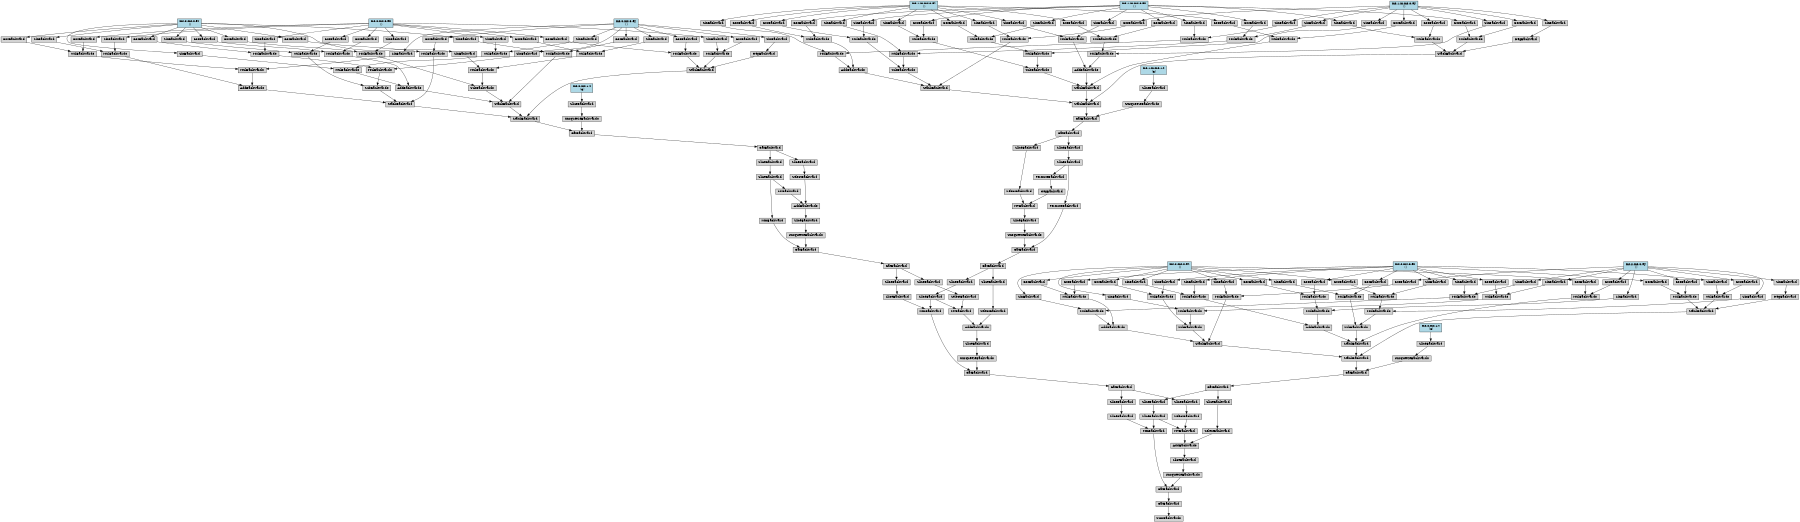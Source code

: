 digraph {
	graph [size="12,12"]
	node [align=left fontsize=12 height=0.2 ranksep=0.1 shape=box style=filled]
	140124954457424 [label=SumBackward0]
	140123129773976 -> 140124954457424
	140123129773976 [label=CatBackward]
	140124954265136 -> 140123129773976
	140124954265136 [label=CatBackward]
	140123129692112 -> 140124954265136
	140123129692112 [label=MmBackward]
	140124954213568 -> 140123129692112
	140124954213568 [label=SliceBackward]
	140124954213792 -> 140124954213568
	140124954213792 [label=SliceBackward]
	140124954213904 -> 140124954213792
	140124954213904 [label=CatBackward]
	140124954214072 -> 140124954213904
	140124954214072 [label=CatBackward]
	140124954214184 -> 140124954214072
	140124954214184 [label=StackBackward]
	140124954214352 -> 140124954214184
	140124954214352 [label=StackBackward]
	140124954403056 -> 140124954214352
	140124954403056 [label=MulBackward0]
	140124954403280 -> 140124954403056
	140124954403280 [label=CosBackward]
	140124954403448 -> 140124954403280
	140124954403448 [label="ms.2.ms.0.ey
 ()" fillcolor=lightblue]
	140124954403336 -> 140124954403056
	140124954403336 [label=CosBackward]
	140124954403504 -> 140124954403336
	140124954403504 [label="ms.2.ms.0.ez
 ()" fillcolor=lightblue]
	140124954403112 -> 140124954214352
	140124954403112 [label=SubBackward0]
	140124954403392 -> 140124954403112
	140124954403392 [label=MulBackward0]
	140124954403784 -> 140124954403392
	140124954403784 [label=MulBackward0]
	140124954403840 -> 140124954403784
	140124954403840 [label=CosBackward]
	140124954403504 -> 140124954403840
	140124954403896 -> 140124954403784
	140124954403896 [label=SinBackward]
	140124954404008 -> 140124954403896
	140124954404008 [label="ms.2.ms.0.ex
 ()" fillcolor=lightblue]
	140124954403728 -> 140124954403392
	140124954403728 [label=SinBackward]
	140124954403448 -> 140124954403728
	140124954403560 -> 140124954403112
	140124954403560 [label=MulBackward0]
	140124954403616 -> 140124954403560
	140124954403616 [label=CosBackward]
	140124954404008 -> 140124954403616
	140124954403952 -> 140124954403560
	140124954403952 [label=SinBackward]
	140124954403504 -> 140124954403952
	140124954403168 -> 140124954214352
	140124954403168 [label=AddBackward0]
	140124954403672 -> 140124954403168
	140124954403672 [label=MulBackward0]
	140124954404176 -> 140124954403672
	140124954404176 [label=SinBackward]
	140124954404008 -> 140124954404176
	140124954404232 -> 140124954403672
	140124954404232 [label=SinBackward]
	140124954403504 -> 140124954404232
	140124954404064 -> 140124954403168
	140124954404064 [label=MulBackward0]
	140124954404288 -> 140124954404064
	140124954404288 [label=MulBackward0]
	140124954404456 -> 140124954404288
	140124954404456 [label=CosBackward]
	140124954404008 -> 140124954404456
	140124954404512 -> 140124954404288
	140124954404512 [label=CosBackward]
	140124954403504 -> 140124954404512
	140124954404344 -> 140124954404064
	140124954404344 [label=SinBackward]
	140124954403448 -> 140124954404344
	140124954402888 -> 140124954214184
	140124954402888 [label=StackBackward]
	140124954403224 -> 140124954402888
	140124954403224 [label=MulBackward0]
	140124954404624 -> 140124954403224
	140124954404624 [label=CosBackward]
	140124954403448 -> 140124954404624
	140124954404680 -> 140124954403224
	140124954404680 [label=SinBackward]
	140124954403504 -> 140124954404680
	140124954404120 -> 140124954402888
	140124954404120 [label=AddBackward0]
	140124954404736 -> 140124954404120
	140124954404736 [label=MulBackward0]
	140124954404904 -> 140124954404736
	140124954404904 [label=CosBackward]
	140124954404008 -> 140124954404904
	140124954404960 -> 140124954404736
	140124954404960 [label=CosBackward]
	140124954403504 -> 140124954404960
	140124954404792 -> 140124954404120
	140124954404792 [label=MulBackward0]
	140124954405016 -> 140124954404792
	140124954405016 [label=MulBackward0]
	140124954405184 -> 140124954405016
	140124954405184 [label=SinBackward]
	140124954404008 -> 140124954405184
	140124954405240 -> 140124954405016
	140124954405240 [label=SinBackward]
	140124954403448 -> 140124954405240
	140124954405072 -> 140124954404792
	140124954405072 [label=SinBackward]
	140124954403504 -> 140124954405072
	140124954404400 -> 140124954402888
	140124954404400 [label=SubBackward0]
	140124954404848 -> 140124954404400
	140124954404848 [label=MulBackward0]
	140124954405352 -> 140124954404848
	140124954405352 [label=MulBackward0]
	140124954405520 -> 140124954405352
	140124954405520 [label=CosBackward]
	140124954404008 -> 140124954405520
	140124954405576 -> 140124954405352
	140124954405576 [label=SinBackward]
	140124954403448 -> 140124954405576
	140124954405408 -> 140124954404848
	140124954405408 [label=SinBackward]
	140124954403504 -> 140124954405408
	140124954405128 -> 140124954404400
	140124954405128 [label=MulBackward0]
	140124954405464 -> 140124954405128
	140124954405464 [label=CosBackward]
	140124954403504 -> 140124954405464
	140124954405632 -> 140124954405128
	140124954405632 [label=SinBackward]
	140124954404008 -> 140124954405632
	140124954402944 -> 140124954214184
	140124954402944 [label=StackBackward]
	140124954404568 -> 140124954402944
	140124954404568 [label=NegBackward]
	140124954405800 -> 140124954404568
	140124954405800 [label=SinBackward]
	140124954403448 -> 140124954405800
	140124954405296 -> 140124954402944
	140124954405296 [label=MulBackward0]
	140124954405856 -> 140124954405296
	140124954405856 [label=CosBackward]
	140124954403448 -> 140124954405856
	140124954405912 -> 140124954405296
	140124954405912 [label=SinBackward]
	140124954404008 -> 140124954405912
	140124954405688 -> 140124954402944
	140124954405688 [label=MulBackward0]
	140124954405968 -> 140124954405688
	140124954405968 [label=CosBackward]
	140124954404008 -> 140124954405968
	140124954406024 -> 140124954405688
	140124954406024 [label=CosBackward]
	140124954403448 -> 140124954406024
	140124954214240 -> 140124954214072
	140124954214240 [label=UnsqueezeBackward0]
	140124954403000 -> 140124954214240
	140124954403000 [label=SliceBackward]
	140124954406080 -> 140124954403000
	140124954406080 [label="ms.2.ms.1.t
 (3)" fillcolor=lightblue]
	140124954213680 -> 140123129692112
	140124954213680 [label=SliceBackward]
	140124954213736 -> 140124954213680
	140124954213736 [label=SliceBackward]
	140124954214128 -> 140124954213736
	140124954214128 [label=CatBackward]
	140124954405744 -> 140124954214128
	140124954405744 [label=CatBackward]
	140124954406192 -> 140124954405744
	140124954406192 [label=MmBackward]
	140124954406360 -> 140124954406192
	140124954406360 [label=SliceBackward]
	140124954406528 -> 140124954406360
	140124954406528 [label=SliceBackward]
	140124954406640 -> 140124954406528
	140124954406640 [label=CatBackward]
	140124954406752 -> 140124954406640
	140124954406752 [label=CatBackward]
	140124954406864 -> 140124954406752
	140124954406864 [label=PermuteBackward]
	140124954063032 -> 140124954406864
	140124954063032 [label=SliceBackward]
	140124954063144 -> 140124954063032
	140124954063144 [label=SliceBackward]
	140124954063256 -> 140124954063144
	140124954063256 [label=CatBackward]
	140124954063368 -> 140124954063256
	140124954063368 [label=CatBackward]
	140124954063480 -> 140124954063368
	140124954063480 [label=StackBackward]
	140124954063648 -> 140124954063480
	140124954063648 [label=StackBackward]
	140124954063872 -> 140124954063648
	140124954063872 [label=MulBackward0]
	140124954064096 -> 140124954063872
	140124954064096 [label=CosBackward]
	140124954064264 -> 140124954064096
	140124954064264 [label="ms.1.m.ms.0.ey
 ()" fillcolor=lightblue]
	140124954064152 -> 140124954063872
	140124954064152 [label=CosBackward]
	140124954064320 -> 140124954064152
	140124954064320 [label="ms.1.m.ms.0.ez
 ()" fillcolor=lightblue]
	140124954063928 -> 140124954063648
	140124954063928 [label=SubBackward0]
	140124954064208 -> 140124954063928
	140124954064208 [label=MulBackward0]
	140124954064488 -> 140124954064208
	140124954064488 [label=MulBackward0]
	140124954064656 -> 140124954064488
	140124954064656 [label=CosBackward]
	140124954064320 -> 140124954064656
	140124954064712 -> 140124954064488
	140124954064712 [label=SinBackward]
	140124954064824 -> 140124954064712
	140124954064824 [label="ms.1.m.ms.0.ex
 ()" fillcolor=lightblue]
	140124954064544 -> 140124954064208
	140124954064544 [label=SinBackward]
	140124954064264 -> 140124954064544
	140124954064376 -> 140124954063928
	140124954064376 [label=MulBackward0]
	140124954064600 -> 140124954064376
	140124954064600 [label=CosBackward]
	140124954064824 -> 140124954064600
	140124954064768 -> 140124954064376
	140124954064768 [label=SinBackward]
	140124954064320 -> 140124954064768
	140124954063984 -> 140124954063648
	140124954063984 [label=AddBackward0]
	140124954064432 -> 140124954063984
	140124954064432 [label=MulBackward0]
	140124954064992 -> 140124954064432
	140124954064992 [label=SinBackward]
	140124954064824 -> 140124954064992
	140124954065048 -> 140124954064432
	140124954065048 [label=SinBackward]
	140124954064320 -> 140124954065048
	140124954064880 -> 140124954063984
	140124954064880 [label=MulBackward0]
	140124954065104 -> 140124954064880
	140124954065104 [label=MulBackward0]
	140124954065272 -> 140124954065104
	140124954065272 [label=CosBackward]
	140124954064824 -> 140124954065272
	140124954065328 -> 140124954065104
	140124954065328 [label=CosBackward]
	140124954064320 -> 140124954065328
	140124954065160 -> 140124954064880
	140124954065160 [label=SinBackward]
	140124954064264 -> 140124954065160
	140124954063704 -> 140124954063480
	140124954063704 [label=StackBackward]
	140124954064040 -> 140124954063704
	140124954064040 [label=MulBackward0]
	140124954065440 -> 140124954064040
	140124954065440 [label=CosBackward]
	140124954064264 -> 140124954065440
	140124954065496 -> 140124954064040
	140124954065496 [label=SinBackward]
	140124954064320 -> 140124954065496
	140124954064936 -> 140124954063704
	140124954064936 [label=AddBackward0]
	140124954065552 -> 140124954064936
	140124954065552 [label=MulBackward0]
	140124954065720 -> 140124954065552
	140124954065720 [label=CosBackward]
	140124954064824 -> 140124954065720
	140124954065776 -> 140124954065552
	140124954065776 [label=CosBackward]
	140124954064320 -> 140124954065776
	140124954065608 -> 140124954064936
	140124954065608 [label=MulBackward0]
	140124954065832 -> 140124954065608
	140124954065832 [label=MulBackward0]
	140124954066000 -> 140124954065832
	140124954066000 [label=SinBackward]
	140124954064824 -> 140124954066000
	140124954066056 -> 140124954065832
	140124954066056 [label=SinBackward]
	140124954064264 -> 140124954066056
	140124954065888 -> 140124954065608
	140124954065888 [label=SinBackward]
	140124954064320 -> 140124954065888
	140124954065216 -> 140124954063704
	140124954065216 [label=SubBackward0]
	140124954065664 -> 140124954065216
	140124954065664 [label=MulBackward0]
	140124954066168 -> 140124954065664
	140124954066168 [label=MulBackward0]
	140124954066336 -> 140124954066168
	140124954066336 [label=CosBackward]
	140124954064824 -> 140124954066336
	140124954066392 -> 140124954066168
	140124954066392 [label=SinBackward]
	140124954064264 -> 140124954066392
	140124954066224 -> 140124954065664
	140124954066224 [label=SinBackward]
	140124954064320 -> 140124954066224
	140124954065944 -> 140124954065216
	140124954065944 [label=MulBackward0]
	140124954066280 -> 140124954065944
	140124954066280 [label=CosBackward]
	140124954064320 -> 140124954066280
	140124954066448 -> 140124954065944
	140124954066448 [label=SinBackward]
	140124954064824 -> 140124954066448
	140124954063760 -> 140124954063480
	140124954063760 [label=StackBackward]
	140124954065384 -> 140124954063760
	140124954065384 [label=NegBackward]
	140124954066616 -> 140124954065384
	140124954066616 [label=SinBackward]
	140124954064264 -> 140124954066616
	140124954066112 -> 140124954063760
	140124954066112 [label=MulBackward0]
	140124954066672 -> 140124954066112
	140124954066672 [label=CosBackward]
	140124954064264 -> 140124954066672
	140124954066728 -> 140124954066112
	140124954066728 [label=SinBackward]
	140124954064824 -> 140124954066728
	140124954066504 -> 140124954063760
	140124954066504 [label=MulBackward0]
	140124954066784 -> 140124954066504
	140124954066784 [label=CosBackward]
	140124954064824 -> 140124954066784
	140124954066840 -> 140124954066504
	140124954066840 [label=CosBackward]
	140124954064264 -> 140124954066840
	140124954063536 -> 140124954063368
	140124954063536 [label=UnsqueezeBackward0]
	140124954063816 -> 140124954063536
	140124954063816 [label=SliceBackward]
	140124954066896 -> 140124954063816
	140124954066896 [label="ms.1.m.ms.1.t
 (3)" fillcolor=lightblue]
	140124954062920 -> 140124954406752
	140124954062920 [label=UnsqueezeBackward0]
	140124954063088 -> 140124954062920
	140124954063088 [label=SliceBackward]
	140124954063312 -> 140124954063088
	140124954063312 [label=MvBackward]
	140124954063592 -> 140124954063312
	140124954063592 [label=NegBackward]
	140124954185856 -> 140124954063592
	140124954185856 [label=PermuteBackward]
	140124954063032 -> 140124954185856
	140124954066560 -> 140124954063312
	140124954066560 [label=SelectBackward]
	140124954185912 -> 140124954066560
	140124954185912 [label=SliceBackward]
	140124954063256 -> 140124954185912
	140124954406416 -> 140124954406192
	140124954406416 [label=SliceBackward]
	140124954406584 -> 140124954406416
	140124954406584 [label=SliceBackward]
	140124954406808 -> 140124954406584
	140124954406808 [label=CatBackward]
	140124954063200 -> 140124954406808
	140124954063200 [label=CatBackward]
	140124954185800 -> 140124954063200
	140124954185800 [label=MmBackward]
	140124954186080 -> 140124954185800
	140124954186080 [label=SliceBackward]
	140124954186192 -> 140124954186080
	140124954186192 [label=SliceBackward]
	140124954186304 -> 140124954186192
	140124954186304 [label=CatBackward]
	140124954186416 -> 140124954186304
	140124954186416 [label=CatBackward]
	140124954186528 -> 140124954186416
	140124954186528 [label=StackBackward]
	140124954186696 -> 140124954186528
	140124954186696 [label=StackBackward]
	140124954186920 -> 140124954186696
	140124954186920 [label=MulBackward0]
	140124954187144 -> 140124954186920
	140124954187144 [label=CosBackward]
	140124954187312 -> 140124954187144
	140124954187312 [label="ms.0.ms.0.ey
 ()" fillcolor=lightblue]
	140124954187200 -> 140124954186920
	140124954187200 [label=CosBackward]
	140124954187368 -> 140124954187200
	140124954187368 [label="ms.0.ms.0.ez
 ()" fillcolor=lightblue]
	140124954186976 -> 140124954186696
	140124954186976 [label=SubBackward0]
	140124954187256 -> 140124954186976
	140124954187256 [label=MulBackward0]
	140124954187536 -> 140124954187256
	140124954187536 [label=MulBackward0]
	140124954187704 -> 140124954187536
	140124954187704 [label=CosBackward]
	140124954187368 -> 140124954187704
	140124954187760 -> 140124954187536
	140124954187760 [label=SinBackward]
	140124954187872 -> 140124954187760
	140124954187872 [label="ms.0.ms.0.ex
 ()" fillcolor=lightblue]
	140124954187592 -> 140124954187256
	140124954187592 [label=SinBackward]
	140124954187312 -> 140124954187592
	140124954187424 -> 140124954186976
	140124954187424 [label=MulBackward0]
	140124954187648 -> 140124954187424
	140124954187648 [label=CosBackward]
	140124954187872 -> 140124954187648
	140124954187816 -> 140124954187424
	140124954187816 [label=SinBackward]
	140124954187368 -> 140124954187816
	140124954187032 -> 140124954186696
	140124954187032 [label=AddBackward0]
	140124954187480 -> 140124954187032
	140124954187480 [label=MulBackward0]
	140124954188040 -> 140124954187480
	140124954188040 [label=SinBackward]
	140124954187872 -> 140124954188040
	140124954188096 -> 140124954187480
	140124954188096 [label=SinBackward]
	140124954187368 -> 140124954188096
	140124954187928 -> 140124954187032
	140124954187928 [label=MulBackward0]
	140124954188152 -> 140124954187928
	140124954188152 [label=MulBackward0]
	140124954188320 -> 140124954188152
	140124954188320 [label=CosBackward]
	140124954187872 -> 140124954188320
	140124954188376 -> 140124954188152
	140124954188376 [label=CosBackward]
	140124954187368 -> 140124954188376
	140124954188208 -> 140124954187928
	140124954188208 [label=SinBackward]
	140124954187312 -> 140124954188208
	140124954186752 -> 140124954186528
	140124954186752 [label=StackBackward]
	140124954187088 -> 140124954186752
	140124954187088 [label=MulBackward0]
	140124954188488 -> 140124954187088
	140124954188488 [label=CosBackward]
	140124954187312 -> 140124954188488
	140124954188544 -> 140124954187088
	140124954188544 [label=SinBackward]
	140124954187368 -> 140124954188544
	140124954187984 -> 140124954186752
	140124954187984 [label=AddBackward0]
	140124954188600 -> 140124954187984
	140124954188600 [label=MulBackward0]
	140124954188768 -> 140124954188600
	140124954188768 [label=CosBackward]
	140124954187872 -> 140124954188768
	140124954188824 -> 140124954188600
	140124954188824 [label=CosBackward]
	140124954187368 -> 140124954188824
	140124954188656 -> 140124954187984
	140124954188656 [label=MulBackward0]
	140124954188880 -> 140124954188656
	140124954188880 [label=MulBackward0]
	140124954189048 -> 140124954188880
	140124954189048 [label=SinBackward]
	140124954187872 -> 140124954189048
	140124954189104 -> 140124954188880
	140124954189104 [label=SinBackward]
	140124954187312 -> 140124954189104
	140124954188936 -> 140124954188656
	140124954188936 [label=SinBackward]
	140124954187368 -> 140124954188936
	140124954188264 -> 140124954186752
	140124954188264 [label=SubBackward0]
	140124954188712 -> 140124954188264
	140124954188712 [label=MulBackward0]
	140124954189216 -> 140124954188712
	140124954189216 [label=MulBackward0]
	140124954189384 -> 140124954189216
	140124954189384 [label=CosBackward]
	140124954187872 -> 140124954189384
	140124954189440 -> 140124954189216
	140124954189440 [label=SinBackward]
	140124954187312 -> 140124954189440
	140124954189272 -> 140124954188712
	140124954189272 [label=SinBackward]
	140124954187368 -> 140124954189272
	140124954188992 -> 140124954188264
	140124954188992 [label=MulBackward0]
	140124954189328 -> 140124954188992
	140124954189328 [label=CosBackward]
	140124954187368 -> 140124954189328
	140124954189496 -> 140124954188992
	140124954189496 [label=SinBackward]
	140124954187872 -> 140124954189496
	140124954186808 -> 140124954186528
	140124954186808 [label=StackBackward]
	140124954188432 -> 140124954186808
	140124954188432 [label=NegBackward]
	140124954189664 -> 140124954188432
	140124954189664 [label=SinBackward]
	140124954187312 -> 140124954189664
	140124954189160 -> 140124954186808
	140124954189160 [label=MulBackward0]
	140124954189720 -> 140124954189160
	140124954189720 [label=CosBackward]
	140124954187312 -> 140124954189720
	140124954189776 -> 140124954189160
	140124954189776 [label=SinBackward]
	140124954187872 -> 140124954189776
	140124954189552 -> 140124954186808
	140124954189552 [label=MulBackward0]
	140124953989192 -> 140124954189552
	140124953989192 [label=CosBackward]
	140124954187872 -> 140124953989192
	140124953989248 -> 140124954189552
	140124953989248 [label=CosBackward]
	140124954187312 -> 140124953989248
	140124954186584 -> 140124954186416
	140124954186584 [label=UnsqueezeBackward0]
	140124954186864 -> 140124954186584
	140124954186864 [label=SliceBackward]
	140124953989304 -> 140124954186864
	140124953989304 [label="ms.0.ms.1.t
 (3)" fillcolor=lightblue]
	140124954185968 -> 140124954063200
	140124954185968 [label=UnsqueezeBackward0]
	140124954186136 -> 140124954185968
	140124954186136 [label=SliceBackward]
	140124954186360 -> 140124954186136
	140124954186360 [label=AddBackward0]
	140124954186640 -> 140124954186360
	140124954186640 [label=MvBackward]
	140124954186080 -> 140124954186640
	140124954189608 -> 140124954186360
	140124954189608 [label=SelectBackward]
	140124953989416 -> 140124954189608
	140124953989416 [label=SliceBackward]
	140124954186304 -> 140124953989416
	140124954406248 -> 140124954405744
	140124954406248 [label=UnsqueezeBackward0]
	140124954406472 -> 140124954406248
	140124954406472 [label=SliceBackward]
	140124954062976 -> 140124954406472
	140124954062976 [label=AddBackward0]
	140124954186024 -> 140124954062976
	140124954186024 [label=MvBackward]
	140124954406360 -> 140124954186024
	140124953989360 -> 140124954186024
	140124953989360 [label=SelectBackward]
	140124953989528 -> 140124953989360
	140124953989528 [label=SliceBackward]
	140124954406808 -> 140124953989528
	140124954186248 -> 140124954062976
	140124954186248 [label=SelectBackward]
	140124953989472 -> 140124954186248
	140124953989472 [label=SliceBackward]
	140124954406640 -> 140124953989472
	140123129691496 -> 140124954265136
	140123129691496 [label=UnsqueezeBackward0]
	140124954213848 -> 140123129691496
	140124954213848 [label=SliceBackward]
	140124954214296 -> 140124954213848
	140124954214296 [label=AddBackward0]
	140124954406304 -> 140124954214296
	140124954406304 [label=MvBackward]
	140124954213568 -> 140124954406304
	140124954186472 -> 140124954406304
	140124954186472 [label=SelectBackward]
	140124953989640 -> 140124954186472
	140124953989640 [label=SliceBackward]
	140124954214128 -> 140124953989640
	140124954406696 -> 140124954214296
	140124954406696 [label=SelectBackward]
	140124953989584 -> 140124954406696
	140124953989584 [label=SliceBackward]
	140124954213904 -> 140124953989584
}
